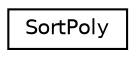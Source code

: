 digraph G
{
  edge [fontname="Helvetica",fontsize="10",labelfontname="Helvetica",labelfontsize="10"];
  node [fontname="Helvetica",fontsize="10",shape=record];
  rankdir=LR;
  Node1 [label="SortPoly",height=0.2,width=0.4,color="black", fillcolor="white", style="filled",URL="$dc/d93/structSortPoly.html"];
}
